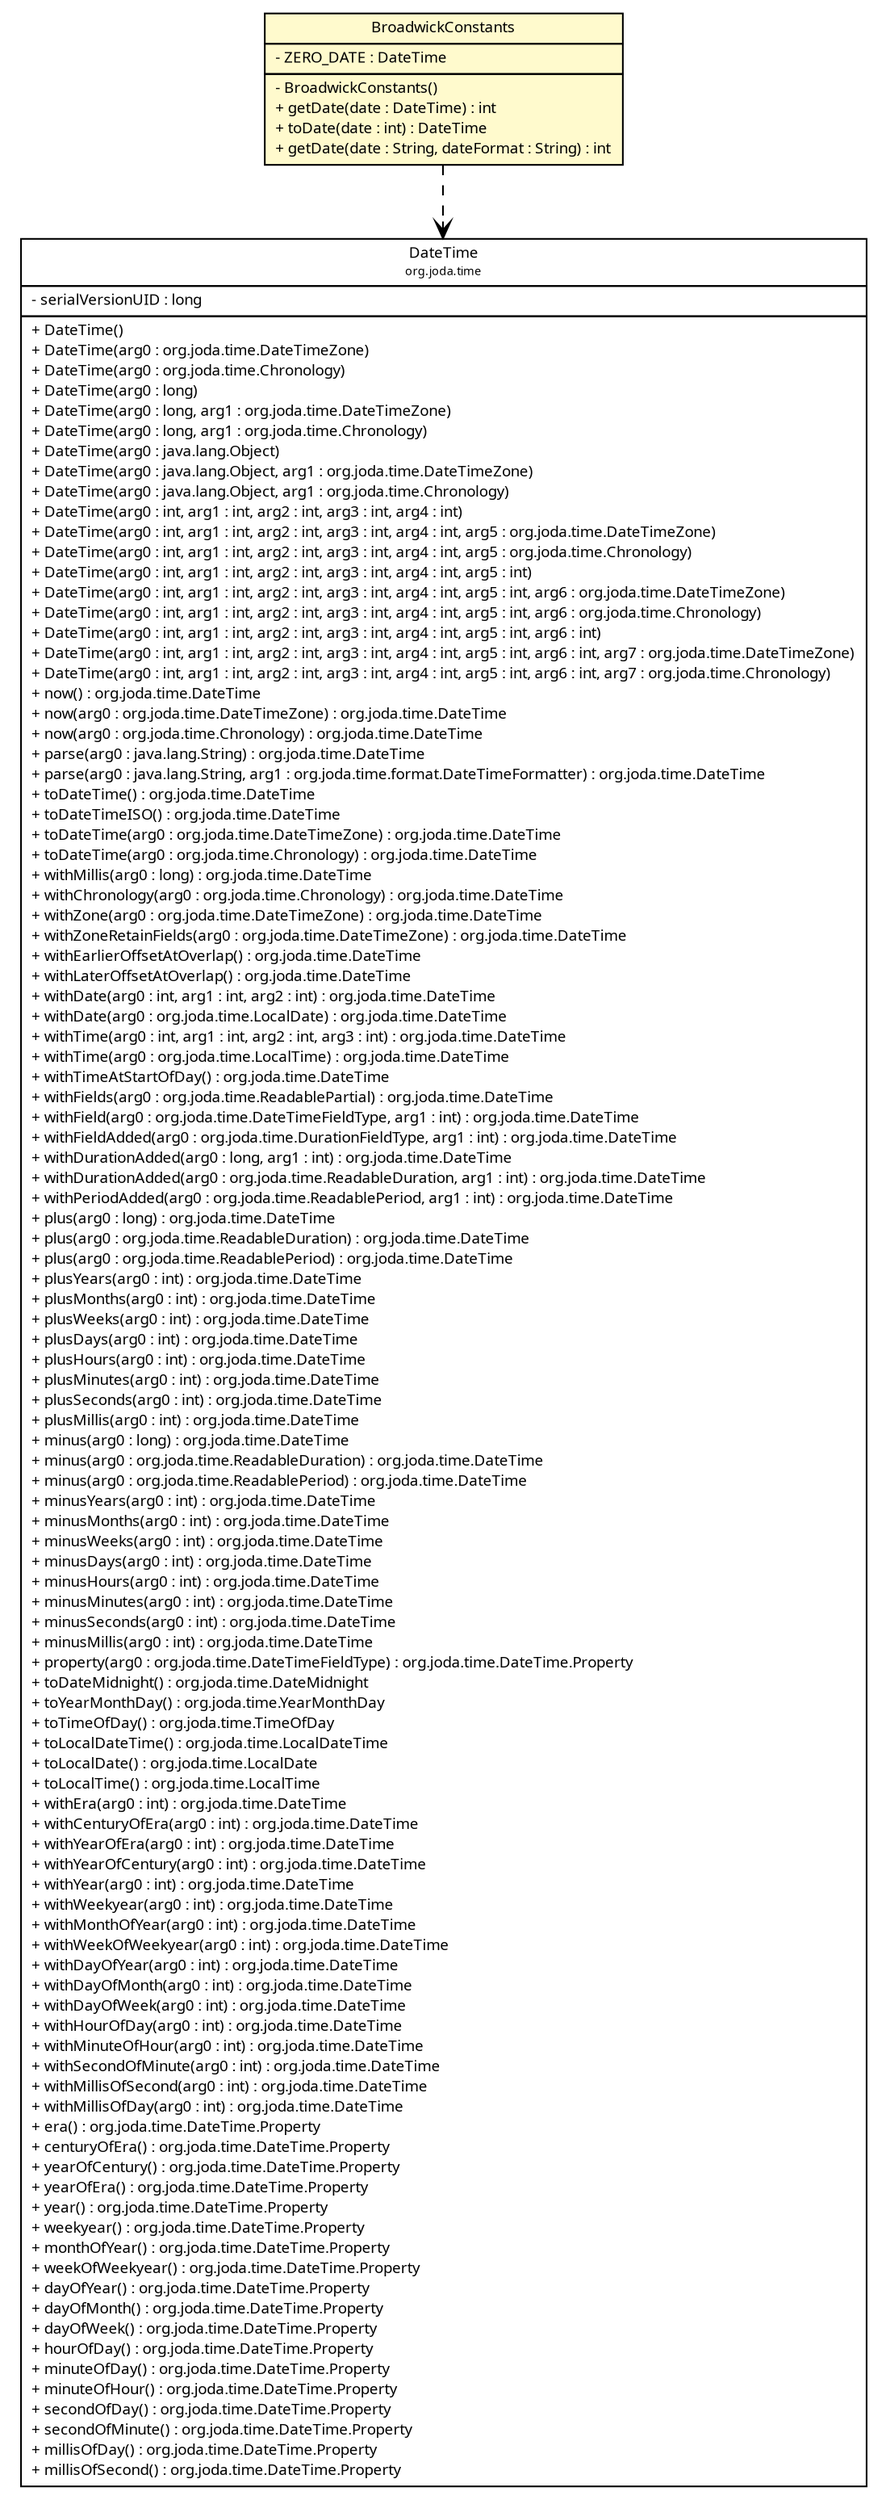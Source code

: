 #!/usr/local/bin/dot
#
# Class diagram 
# Generated by UMLGraph version R5_6 (http://www.umlgraph.org/)
#

digraph G {
	edge [fontname="Trebuchet MS",fontsize=10,labelfontname="Trebuchet MS",labelfontsize=10];
	node [fontname="Trebuchet MS",fontsize=10,shape=plaintext];
	nodesep=0.25;
	ranksep=0.5;
	// broadwick.BroadwickConstants
	c6660 [label=<<table title="broadwick.BroadwickConstants" border="0" cellborder="1" cellspacing="0" cellpadding="2" port="p" bgcolor="lemonChiffon" href="./BroadwickConstants.html">
		<tr><td><table border="0" cellspacing="0" cellpadding="1">
<tr><td align="center" balign="center"><font face="Trebuchet MS"> BroadwickConstants </font></td></tr>
		</table></td></tr>
		<tr><td><table border="0" cellspacing="0" cellpadding="1">
<tr><td align="left" balign="left"> - ZERO_DATE : DateTime </td></tr>
		</table></td></tr>
		<tr><td><table border="0" cellspacing="0" cellpadding="1">
<tr><td align="left" balign="left"> - BroadwickConstants() </td></tr>
<tr><td align="left" balign="left"> + getDate(date : DateTime) : int </td></tr>
<tr><td align="left" balign="left"> + toDate(date : int) : DateTime </td></tr>
<tr><td align="left" balign="left"> + getDate(date : String, dateFormat : String) : int </td></tr>
		</table></td></tr>
		</table>>, URL="./BroadwickConstants.html", fontname="Trebuchet MS", fontcolor="black", fontsize=9.0];
	// broadwick.BroadwickConstants DEPEND org.joda.time.DateTime
	c6660:p -> c6799:p [taillabel="", label="", headlabel="", fontname="Trebuchet MS", fontcolor="black", fontsize=10.0, color="black", arrowhead=open, style=dashed];
	// org.joda.time.DateTime
	c6799 [label=<<table title="org.joda.time.DateTime" border="0" cellborder="1" cellspacing="0" cellpadding="2" port="p" href="http://java.sun.com/j2se/1.4.2/docs/api/org/joda/time/DateTime.html">
		<tr><td><table border="0" cellspacing="0" cellpadding="1">
<tr><td align="center" balign="center"><font face="Trebuchet MS"> DateTime </font></td></tr>
<tr><td align="center" balign="center"><font face="Trebuchet MS" point-size="7.0"> org.joda.time </font></td></tr>
		</table></td></tr>
		<tr><td><table border="0" cellspacing="0" cellpadding="1">
<tr><td align="left" balign="left"> - serialVersionUID : long </td></tr>
		</table></td></tr>
		<tr><td><table border="0" cellspacing="0" cellpadding="1">
<tr><td align="left" balign="left"> + DateTime() </td></tr>
<tr><td align="left" balign="left"> + DateTime(arg0 : org.joda.time.DateTimeZone) </td></tr>
<tr><td align="left" balign="left"> + DateTime(arg0 : org.joda.time.Chronology) </td></tr>
<tr><td align="left" balign="left"> + DateTime(arg0 : long) </td></tr>
<tr><td align="left" balign="left"> + DateTime(arg0 : long, arg1 : org.joda.time.DateTimeZone) </td></tr>
<tr><td align="left" balign="left"> + DateTime(arg0 : long, arg1 : org.joda.time.Chronology) </td></tr>
<tr><td align="left" balign="left"> + DateTime(arg0 : java.lang.Object) </td></tr>
<tr><td align="left" balign="left"> + DateTime(arg0 : java.lang.Object, arg1 : org.joda.time.DateTimeZone) </td></tr>
<tr><td align="left" balign="left"> + DateTime(arg0 : java.lang.Object, arg1 : org.joda.time.Chronology) </td></tr>
<tr><td align="left" balign="left"> + DateTime(arg0 : int, arg1 : int, arg2 : int, arg3 : int, arg4 : int) </td></tr>
<tr><td align="left" balign="left"> + DateTime(arg0 : int, arg1 : int, arg2 : int, arg3 : int, arg4 : int, arg5 : org.joda.time.DateTimeZone) </td></tr>
<tr><td align="left" balign="left"> + DateTime(arg0 : int, arg1 : int, arg2 : int, arg3 : int, arg4 : int, arg5 : org.joda.time.Chronology) </td></tr>
<tr><td align="left" balign="left"> + DateTime(arg0 : int, arg1 : int, arg2 : int, arg3 : int, arg4 : int, arg5 : int) </td></tr>
<tr><td align="left" balign="left"> + DateTime(arg0 : int, arg1 : int, arg2 : int, arg3 : int, arg4 : int, arg5 : int, arg6 : org.joda.time.DateTimeZone) </td></tr>
<tr><td align="left" balign="left"> + DateTime(arg0 : int, arg1 : int, arg2 : int, arg3 : int, arg4 : int, arg5 : int, arg6 : org.joda.time.Chronology) </td></tr>
<tr><td align="left" balign="left"> + DateTime(arg0 : int, arg1 : int, arg2 : int, arg3 : int, arg4 : int, arg5 : int, arg6 : int) </td></tr>
<tr><td align="left" balign="left"> + DateTime(arg0 : int, arg1 : int, arg2 : int, arg3 : int, arg4 : int, arg5 : int, arg6 : int, arg7 : org.joda.time.DateTimeZone) </td></tr>
<tr><td align="left" balign="left"> + DateTime(arg0 : int, arg1 : int, arg2 : int, arg3 : int, arg4 : int, arg5 : int, arg6 : int, arg7 : org.joda.time.Chronology) </td></tr>
<tr><td align="left" balign="left"> + now() : org.joda.time.DateTime </td></tr>
<tr><td align="left" balign="left"> + now(arg0 : org.joda.time.DateTimeZone) : org.joda.time.DateTime </td></tr>
<tr><td align="left" balign="left"> + now(arg0 : org.joda.time.Chronology) : org.joda.time.DateTime </td></tr>
<tr><td align="left" balign="left"> + parse(arg0 : java.lang.String) : org.joda.time.DateTime </td></tr>
<tr><td align="left" balign="left"> + parse(arg0 : java.lang.String, arg1 : org.joda.time.format.DateTimeFormatter) : org.joda.time.DateTime </td></tr>
<tr><td align="left" balign="left"> + toDateTime() : org.joda.time.DateTime </td></tr>
<tr><td align="left" balign="left"> + toDateTimeISO() : org.joda.time.DateTime </td></tr>
<tr><td align="left" balign="left"> + toDateTime(arg0 : org.joda.time.DateTimeZone) : org.joda.time.DateTime </td></tr>
<tr><td align="left" balign="left"> + toDateTime(arg0 : org.joda.time.Chronology) : org.joda.time.DateTime </td></tr>
<tr><td align="left" balign="left"> + withMillis(arg0 : long) : org.joda.time.DateTime </td></tr>
<tr><td align="left" balign="left"> + withChronology(arg0 : org.joda.time.Chronology) : org.joda.time.DateTime </td></tr>
<tr><td align="left" balign="left"> + withZone(arg0 : org.joda.time.DateTimeZone) : org.joda.time.DateTime </td></tr>
<tr><td align="left" balign="left"> + withZoneRetainFields(arg0 : org.joda.time.DateTimeZone) : org.joda.time.DateTime </td></tr>
<tr><td align="left" balign="left"> + withEarlierOffsetAtOverlap() : org.joda.time.DateTime </td></tr>
<tr><td align="left" balign="left"> + withLaterOffsetAtOverlap() : org.joda.time.DateTime </td></tr>
<tr><td align="left" balign="left"> + withDate(arg0 : int, arg1 : int, arg2 : int) : org.joda.time.DateTime </td></tr>
<tr><td align="left" balign="left"> + withDate(arg0 : org.joda.time.LocalDate) : org.joda.time.DateTime </td></tr>
<tr><td align="left" balign="left"> + withTime(arg0 : int, arg1 : int, arg2 : int, arg3 : int) : org.joda.time.DateTime </td></tr>
<tr><td align="left" balign="left"> + withTime(arg0 : org.joda.time.LocalTime) : org.joda.time.DateTime </td></tr>
<tr><td align="left" balign="left"> + withTimeAtStartOfDay() : org.joda.time.DateTime </td></tr>
<tr><td align="left" balign="left"> + withFields(arg0 : org.joda.time.ReadablePartial) : org.joda.time.DateTime </td></tr>
<tr><td align="left" balign="left"> + withField(arg0 : org.joda.time.DateTimeFieldType, arg1 : int) : org.joda.time.DateTime </td></tr>
<tr><td align="left" balign="left"> + withFieldAdded(arg0 : org.joda.time.DurationFieldType, arg1 : int) : org.joda.time.DateTime </td></tr>
<tr><td align="left" balign="left"> + withDurationAdded(arg0 : long, arg1 : int) : org.joda.time.DateTime </td></tr>
<tr><td align="left" balign="left"> + withDurationAdded(arg0 : org.joda.time.ReadableDuration, arg1 : int) : org.joda.time.DateTime </td></tr>
<tr><td align="left" balign="left"> + withPeriodAdded(arg0 : org.joda.time.ReadablePeriod, arg1 : int) : org.joda.time.DateTime </td></tr>
<tr><td align="left" balign="left"> + plus(arg0 : long) : org.joda.time.DateTime </td></tr>
<tr><td align="left" balign="left"> + plus(arg0 : org.joda.time.ReadableDuration) : org.joda.time.DateTime </td></tr>
<tr><td align="left" balign="left"> + plus(arg0 : org.joda.time.ReadablePeriod) : org.joda.time.DateTime </td></tr>
<tr><td align="left" balign="left"> + plusYears(arg0 : int) : org.joda.time.DateTime </td></tr>
<tr><td align="left" balign="left"> + plusMonths(arg0 : int) : org.joda.time.DateTime </td></tr>
<tr><td align="left" balign="left"> + plusWeeks(arg0 : int) : org.joda.time.DateTime </td></tr>
<tr><td align="left" balign="left"> + plusDays(arg0 : int) : org.joda.time.DateTime </td></tr>
<tr><td align="left" balign="left"> + plusHours(arg0 : int) : org.joda.time.DateTime </td></tr>
<tr><td align="left" balign="left"> + plusMinutes(arg0 : int) : org.joda.time.DateTime </td></tr>
<tr><td align="left" balign="left"> + plusSeconds(arg0 : int) : org.joda.time.DateTime </td></tr>
<tr><td align="left" balign="left"> + plusMillis(arg0 : int) : org.joda.time.DateTime </td></tr>
<tr><td align="left" balign="left"> + minus(arg0 : long) : org.joda.time.DateTime </td></tr>
<tr><td align="left" balign="left"> + minus(arg0 : org.joda.time.ReadableDuration) : org.joda.time.DateTime </td></tr>
<tr><td align="left" balign="left"> + minus(arg0 : org.joda.time.ReadablePeriod) : org.joda.time.DateTime </td></tr>
<tr><td align="left" balign="left"> + minusYears(arg0 : int) : org.joda.time.DateTime </td></tr>
<tr><td align="left" balign="left"> + minusMonths(arg0 : int) : org.joda.time.DateTime </td></tr>
<tr><td align="left" balign="left"> + minusWeeks(arg0 : int) : org.joda.time.DateTime </td></tr>
<tr><td align="left" balign="left"> + minusDays(arg0 : int) : org.joda.time.DateTime </td></tr>
<tr><td align="left" balign="left"> + minusHours(arg0 : int) : org.joda.time.DateTime </td></tr>
<tr><td align="left" balign="left"> + minusMinutes(arg0 : int) : org.joda.time.DateTime </td></tr>
<tr><td align="left" balign="left"> + minusSeconds(arg0 : int) : org.joda.time.DateTime </td></tr>
<tr><td align="left" balign="left"> + minusMillis(arg0 : int) : org.joda.time.DateTime </td></tr>
<tr><td align="left" balign="left"> + property(arg0 : org.joda.time.DateTimeFieldType) : org.joda.time.DateTime.Property </td></tr>
<tr><td align="left" balign="left"> + toDateMidnight() : org.joda.time.DateMidnight </td></tr>
<tr><td align="left" balign="left"> + toYearMonthDay() : org.joda.time.YearMonthDay </td></tr>
<tr><td align="left" balign="left"> + toTimeOfDay() : org.joda.time.TimeOfDay </td></tr>
<tr><td align="left" balign="left"> + toLocalDateTime() : org.joda.time.LocalDateTime </td></tr>
<tr><td align="left" balign="left"> + toLocalDate() : org.joda.time.LocalDate </td></tr>
<tr><td align="left" balign="left"> + toLocalTime() : org.joda.time.LocalTime </td></tr>
<tr><td align="left" balign="left"> + withEra(arg0 : int) : org.joda.time.DateTime </td></tr>
<tr><td align="left" balign="left"> + withCenturyOfEra(arg0 : int) : org.joda.time.DateTime </td></tr>
<tr><td align="left" balign="left"> + withYearOfEra(arg0 : int) : org.joda.time.DateTime </td></tr>
<tr><td align="left" balign="left"> + withYearOfCentury(arg0 : int) : org.joda.time.DateTime </td></tr>
<tr><td align="left" balign="left"> + withYear(arg0 : int) : org.joda.time.DateTime </td></tr>
<tr><td align="left" balign="left"> + withWeekyear(arg0 : int) : org.joda.time.DateTime </td></tr>
<tr><td align="left" balign="left"> + withMonthOfYear(arg0 : int) : org.joda.time.DateTime </td></tr>
<tr><td align="left" balign="left"> + withWeekOfWeekyear(arg0 : int) : org.joda.time.DateTime </td></tr>
<tr><td align="left" balign="left"> + withDayOfYear(arg0 : int) : org.joda.time.DateTime </td></tr>
<tr><td align="left" balign="left"> + withDayOfMonth(arg0 : int) : org.joda.time.DateTime </td></tr>
<tr><td align="left" balign="left"> + withDayOfWeek(arg0 : int) : org.joda.time.DateTime </td></tr>
<tr><td align="left" balign="left"> + withHourOfDay(arg0 : int) : org.joda.time.DateTime </td></tr>
<tr><td align="left" balign="left"> + withMinuteOfHour(arg0 : int) : org.joda.time.DateTime </td></tr>
<tr><td align="left" balign="left"> + withSecondOfMinute(arg0 : int) : org.joda.time.DateTime </td></tr>
<tr><td align="left" balign="left"> + withMillisOfSecond(arg0 : int) : org.joda.time.DateTime </td></tr>
<tr><td align="left" balign="left"> + withMillisOfDay(arg0 : int) : org.joda.time.DateTime </td></tr>
<tr><td align="left" balign="left"> + era() : org.joda.time.DateTime.Property </td></tr>
<tr><td align="left" balign="left"> + centuryOfEra() : org.joda.time.DateTime.Property </td></tr>
<tr><td align="left" balign="left"> + yearOfCentury() : org.joda.time.DateTime.Property </td></tr>
<tr><td align="left" balign="left"> + yearOfEra() : org.joda.time.DateTime.Property </td></tr>
<tr><td align="left" balign="left"> + year() : org.joda.time.DateTime.Property </td></tr>
<tr><td align="left" balign="left"> + weekyear() : org.joda.time.DateTime.Property </td></tr>
<tr><td align="left" balign="left"> + monthOfYear() : org.joda.time.DateTime.Property </td></tr>
<tr><td align="left" balign="left"> + weekOfWeekyear() : org.joda.time.DateTime.Property </td></tr>
<tr><td align="left" balign="left"> + dayOfYear() : org.joda.time.DateTime.Property </td></tr>
<tr><td align="left" balign="left"> + dayOfMonth() : org.joda.time.DateTime.Property </td></tr>
<tr><td align="left" balign="left"> + dayOfWeek() : org.joda.time.DateTime.Property </td></tr>
<tr><td align="left" balign="left"> + hourOfDay() : org.joda.time.DateTime.Property </td></tr>
<tr><td align="left" balign="left"> + minuteOfDay() : org.joda.time.DateTime.Property </td></tr>
<tr><td align="left" balign="left"> + minuteOfHour() : org.joda.time.DateTime.Property </td></tr>
<tr><td align="left" balign="left"> + secondOfDay() : org.joda.time.DateTime.Property </td></tr>
<tr><td align="left" balign="left"> + secondOfMinute() : org.joda.time.DateTime.Property </td></tr>
<tr><td align="left" balign="left"> + millisOfDay() : org.joda.time.DateTime.Property </td></tr>
<tr><td align="left" balign="left"> + millisOfSecond() : org.joda.time.DateTime.Property </td></tr>
		</table></td></tr>
		</table>>, URL="http://java.sun.com/j2se/1.4.2/docs/api/org/joda/time/DateTime.html", fontname="Trebuchet MS", fontcolor="black", fontsize=9.0];
}

